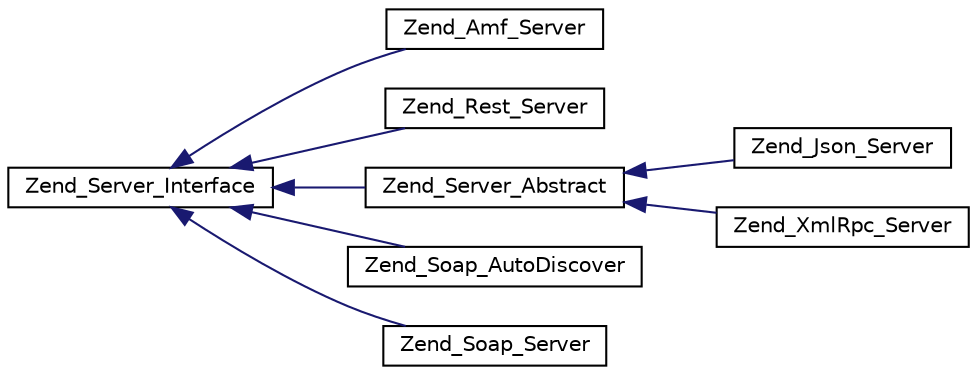digraph G
{
  edge [fontname="Helvetica",fontsize="10",labelfontname="Helvetica",labelfontsize="10"];
  node [fontname="Helvetica",fontsize="10",shape=record];
  rankdir="LR";
  Node1 [label="Zend_Server_Interface",height=0.2,width=0.4,color="black", fillcolor="white", style="filled",URL="$interface_zend___server___interface.html"];
  Node1 -> Node2 [dir="back",color="midnightblue",fontsize="10",style="solid",fontname="Helvetica"];
  Node2 [label="Zend_Amf_Server",height=0.2,width=0.4,color="black", fillcolor="white", style="filled",URL="$class_zend___amf___server.html"];
  Node1 -> Node3 [dir="back",color="midnightblue",fontsize="10",style="solid",fontname="Helvetica"];
  Node3 [label="Zend_Rest_Server",height=0.2,width=0.4,color="black", fillcolor="white", style="filled",URL="$class_zend___rest___server.html"];
  Node1 -> Node4 [dir="back",color="midnightblue",fontsize="10",style="solid",fontname="Helvetica"];
  Node4 [label="Zend_Server_Abstract",height=0.2,width=0.4,color="black", fillcolor="white", style="filled",URL="$class_zend___server___abstract.html"];
  Node4 -> Node5 [dir="back",color="midnightblue",fontsize="10",style="solid",fontname="Helvetica"];
  Node5 [label="Zend_Json_Server",height=0.2,width=0.4,color="black", fillcolor="white", style="filled",URL="$class_zend___json___server.html"];
  Node4 -> Node6 [dir="back",color="midnightblue",fontsize="10",style="solid",fontname="Helvetica"];
  Node6 [label="Zend_XmlRpc_Server",height=0.2,width=0.4,color="black", fillcolor="white", style="filled",URL="$class_zend___xml_rpc___server.html"];
  Node1 -> Node7 [dir="back",color="midnightblue",fontsize="10",style="solid",fontname="Helvetica"];
  Node7 [label="Zend_Soap_AutoDiscover",height=0.2,width=0.4,color="black", fillcolor="white", style="filled",URL="$class_zend___soap___auto_discover.html"];
  Node1 -> Node8 [dir="back",color="midnightblue",fontsize="10",style="solid",fontname="Helvetica"];
  Node8 [label="Zend_Soap_Server",height=0.2,width=0.4,color="black", fillcolor="white", style="filled",URL="$class_zend___soap___server.html"];
}

